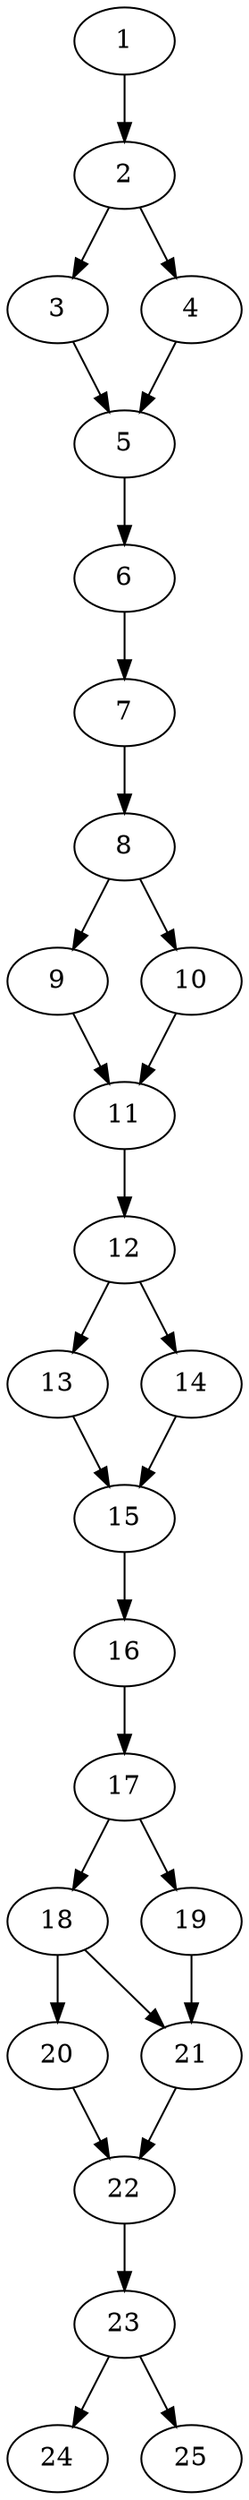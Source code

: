 // DAG automatically generated by daggen at Thu Oct  3 14:00:39 2019
// ./daggen --dot -n 25 --ccr 0.5 --fat 0.3 --regular 0.7 --density 0.7 --mindata 5242880 --maxdata 52428800 
digraph G {
  1 [size="28284928", alpha="0.07", expect_size="14142464"] 
  1 -> 2 [size ="14142464"]
  2 [size="81956864", alpha="0.00", expect_size="40978432"] 
  2 -> 3 [size ="40978432"]
  2 -> 4 [size ="40978432"]
  3 [size="94439424", alpha="0.12", expect_size="47219712"] 
  3 -> 5 [size ="47219712"]
  4 [size="53137408", alpha="0.12", expect_size="26568704"] 
  4 -> 5 [size ="26568704"]
  5 [size="90836992", alpha="0.05", expect_size="45418496"] 
  5 -> 6 [size ="45418496"]
  6 [size="43405312", alpha="0.13", expect_size="21702656"] 
  6 -> 7 [size ="21702656"]
  7 [size="81948672", alpha="0.14", expect_size="40974336"] 
  7 -> 8 [size ="40974336"]
  8 [size="100851712", alpha="0.03", expect_size="50425856"] 
  8 -> 9 [size ="50425856"]
  8 -> 10 [size ="50425856"]
  9 [size="25446400", alpha="0.18", expect_size="12723200"] 
  9 -> 11 [size ="12723200"]
  10 [size="74321920", alpha="0.05", expect_size="37160960"] 
  10 -> 11 [size ="37160960"]
  11 [size="48877568", alpha="0.17", expect_size="24438784"] 
  11 -> 12 [size ="24438784"]
  12 [size="82329600", alpha="0.14", expect_size="41164800"] 
  12 -> 13 [size ="41164800"]
  12 -> 14 [size ="41164800"]
  13 [size="82614272", alpha="0.14", expect_size="41307136"] 
  13 -> 15 [size ="41307136"]
  14 [size="43233280", alpha="0.17", expect_size="21616640"] 
  14 -> 15 [size ="21616640"]
  15 [size="100245504", alpha="0.02", expect_size="50122752"] 
  15 -> 16 [size ="50122752"]
  16 [size="31557632", alpha="0.10", expect_size="15778816"] 
  16 -> 17 [size ="15778816"]
  17 [size="92964864", alpha="0.15", expect_size="46482432"] 
  17 -> 18 [size ="46482432"]
  17 -> 19 [size ="46482432"]
  18 [size="65581056", alpha="0.11", expect_size="32790528"] 
  18 -> 20 [size ="32790528"]
  18 -> 21 [size ="32790528"]
  19 [size="78264320", alpha="0.11", expect_size="39132160"] 
  19 -> 21 [size ="39132160"]
  20 [size="68419584", alpha="0.00", expect_size="34209792"] 
  20 -> 22 [size ="34209792"]
  21 [size="91807744", alpha="0.13", expect_size="45903872"] 
  21 -> 22 [size ="45903872"]
  22 [size="78571520", alpha="0.01", expect_size="39285760"] 
  22 -> 23 [size ="39285760"]
  23 [size="51724288", alpha="0.07", expect_size="25862144"] 
  23 -> 24 [size ="25862144"]
  23 -> 25 [size ="25862144"]
  24 [size="21460992", alpha="0.02", expect_size="10730496"] 
  25 [size="101939200", alpha="0.14", expect_size="50969600"] 
}
